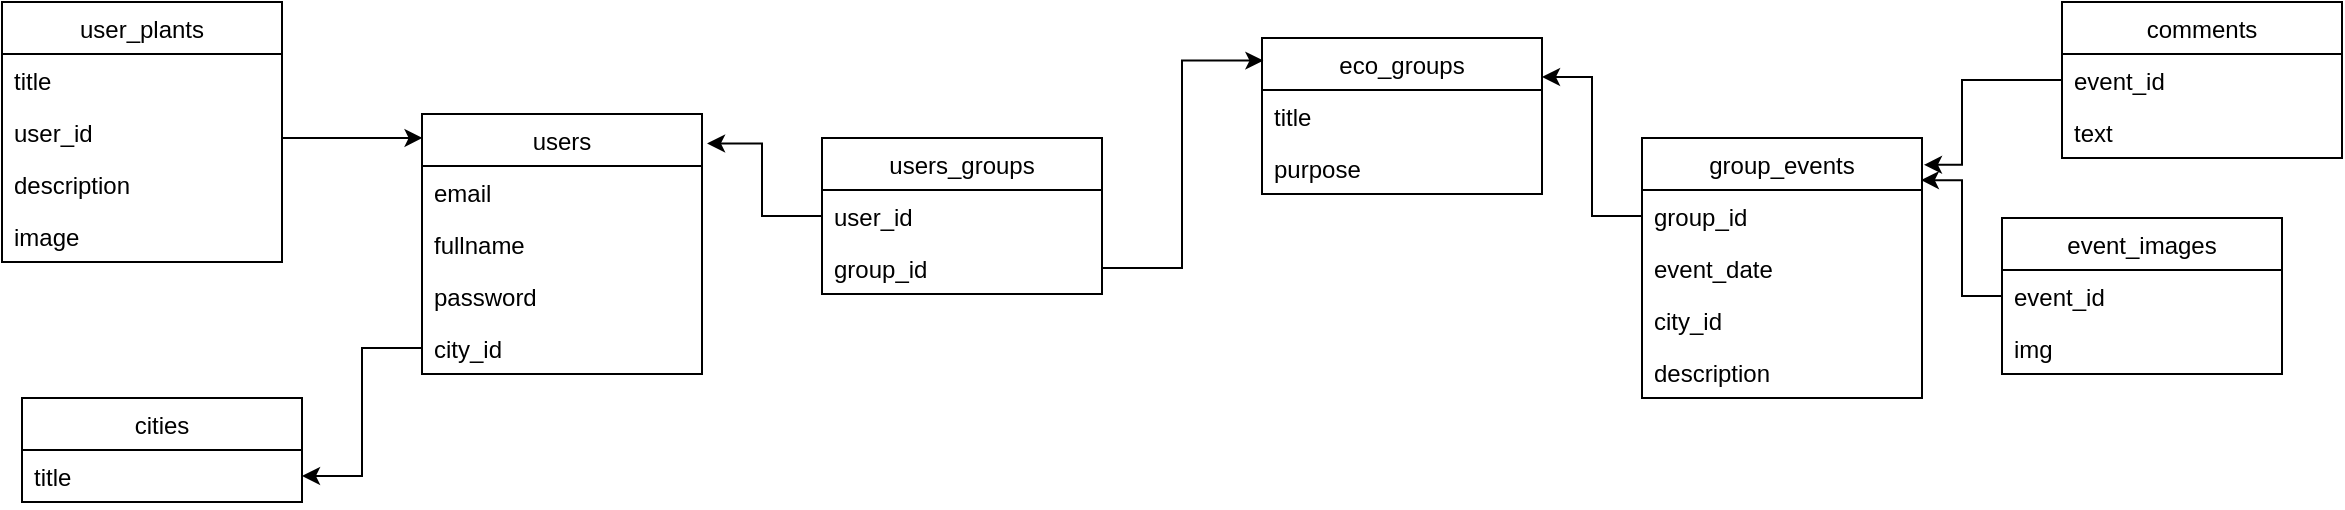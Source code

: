 <mxfile version="15.8.2" type="device"><diagram id="C5RBs43oDa-KdzZeNtuy" name="Page-1"><mxGraphModel dx="2190" dy="833" grid="1" gridSize="10" guides="1" tooltips="1" connect="1" arrows="1" fold="1" page="1" pageScale="1" pageWidth="827" pageHeight="1169" math="0" shadow="0"><root><mxCell id="WIyWlLk6GJQsqaUBKTNV-0"/><mxCell id="WIyWlLk6GJQsqaUBKTNV-1" parent="WIyWlLk6GJQsqaUBKTNV-0"/><mxCell id="K6dy8_3vQrtfAJ67xVhK-0" value="users" style="swimlane;fontStyle=0;childLayout=stackLayout;horizontal=1;startSize=26;fillColor=none;horizontalStack=0;resizeParent=1;resizeParentMax=0;resizeLast=0;collapsible=1;marginBottom=0;" vertex="1" parent="WIyWlLk6GJQsqaUBKTNV-1"><mxGeometry x="60" y="328" width="140" height="130" as="geometry"/></mxCell><mxCell id="K6dy8_3vQrtfAJ67xVhK-1" value="email" style="text;strokeColor=none;fillColor=none;align=left;verticalAlign=top;spacingLeft=4;spacingRight=4;overflow=hidden;rotatable=0;points=[[0,0.5],[1,0.5]];portConstraint=eastwest;" vertex="1" parent="K6dy8_3vQrtfAJ67xVhK-0"><mxGeometry y="26" width="140" height="26" as="geometry"/></mxCell><mxCell id="K6dy8_3vQrtfAJ67xVhK-2" value="fullname" style="text;strokeColor=none;fillColor=none;align=left;verticalAlign=top;spacingLeft=4;spacingRight=4;overflow=hidden;rotatable=0;points=[[0,0.5],[1,0.5]];portConstraint=eastwest;" vertex="1" parent="K6dy8_3vQrtfAJ67xVhK-0"><mxGeometry y="52" width="140" height="26" as="geometry"/></mxCell><mxCell id="K6dy8_3vQrtfAJ67xVhK-42" value="password" style="text;strokeColor=none;fillColor=none;align=left;verticalAlign=top;spacingLeft=4;spacingRight=4;overflow=hidden;rotatable=0;points=[[0,0.5],[1,0.5]];portConstraint=eastwest;" vertex="1" parent="K6dy8_3vQrtfAJ67xVhK-0"><mxGeometry y="78" width="140" height="26" as="geometry"/></mxCell><mxCell id="K6dy8_3vQrtfAJ67xVhK-4" value="city_id" style="text;strokeColor=none;fillColor=none;align=left;verticalAlign=top;spacingLeft=4;spacingRight=4;overflow=hidden;rotatable=0;points=[[0,0.5],[1,0.5]];portConstraint=eastwest;" vertex="1" parent="K6dy8_3vQrtfAJ67xVhK-0"><mxGeometry y="104" width="140" height="26" as="geometry"/></mxCell><mxCell id="K6dy8_3vQrtfAJ67xVhK-6" value="cities" style="swimlane;fontStyle=0;childLayout=stackLayout;horizontal=1;startSize=26;fillColor=none;horizontalStack=0;resizeParent=1;resizeParentMax=0;resizeLast=0;collapsible=1;marginBottom=0;" vertex="1" parent="WIyWlLk6GJQsqaUBKTNV-1"><mxGeometry x="-140" y="470" width="140" height="52" as="geometry"/></mxCell><mxCell id="K6dy8_3vQrtfAJ67xVhK-7" value="title" style="text;strokeColor=none;fillColor=none;align=left;verticalAlign=top;spacingLeft=4;spacingRight=4;overflow=hidden;rotatable=0;points=[[0,0.5],[1,0.5]];portConstraint=eastwest;" vertex="1" parent="K6dy8_3vQrtfAJ67xVhK-6"><mxGeometry y="26" width="140" height="26" as="geometry"/></mxCell><mxCell id="K6dy8_3vQrtfAJ67xVhK-10" value="user_plants" style="swimlane;fontStyle=0;childLayout=stackLayout;horizontal=1;startSize=26;fillColor=none;horizontalStack=0;resizeParent=1;resizeParentMax=0;resizeLast=0;collapsible=1;marginBottom=0;" vertex="1" parent="WIyWlLk6GJQsqaUBKTNV-1"><mxGeometry x="-150" y="272" width="140" height="130" as="geometry"/></mxCell><mxCell id="K6dy8_3vQrtfAJ67xVhK-11" value="title" style="text;strokeColor=none;fillColor=none;align=left;verticalAlign=top;spacingLeft=4;spacingRight=4;overflow=hidden;rotatable=0;points=[[0,0.5],[1,0.5]];portConstraint=eastwest;" vertex="1" parent="K6dy8_3vQrtfAJ67xVhK-10"><mxGeometry y="26" width="140" height="26" as="geometry"/></mxCell><mxCell id="K6dy8_3vQrtfAJ67xVhK-12" value="user_id" style="text;strokeColor=none;fillColor=none;align=left;verticalAlign=top;spacingLeft=4;spacingRight=4;overflow=hidden;rotatable=0;points=[[0,0.5],[1,0.5]];portConstraint=eastwest;" vertex="1" parent="K6dy8_3vQrtfAJ67xVhK-10"><mxGeometry y="52" width="140" height="26" as="geometry"/></mxCell><mxCell id="K6dy8_3vQrtfAJ67xVhK-13" value="description" style="text;strokeColor=none;fillColor=none;align=left;verticalAlign=top;spacingLeft=4;spacingRight=4;overflow=hidden;rotatable=0;points=[[0,0.5],[1,0.5]];portConstraint=eastwest;" vertex="1" parent="K6dy8_3vQrtfAJ67xVhK-10"><mxGeometry y="78" width="140" height="26" as="geometry"/></mxCell><mxCell id="K6dy8_3vQrtfAJ67xVhK-26" value="image" style="text;strokeColor=none;fillColor=none;align=left;verticalAlign=top;spacingLeft=4;spacingRight=4;overflow=hidden;rotatable=0;points=[[0,0.5],[1,0.5]];portConstraint=eastwest;" vertex="1" parent="K6dy8_3vQrtfAJ67xVhK-10"><mxGeometry y="104" width="140" height="26" as="geometry"/></mxCell><mxCell id="K6dy8_3vQrtfAJ67xVhK-14" value="eco_groups" style="swimlane;fontStyle=0;childLayout=stackLayout;horizontal=1;startSize=26;fillColor=none;horizontalStack=0;resizeParent=1;resizeParentMax=0;resizeLast=0;collapsible=1;marginBottom=0;" vertex="1" parent="WIyWlLk6GJQsqaUBKTNV-1"><mxGeometry x="480" y="290" width="140" height="78" as="geometry"/></mxCell><mxCell id="K6dy8_3vQrtfAJ67xVhK-15" value="title" style="text;strokeColor=none;fillColor=none;align=left;verticalAlign=top;spacingLeft=4;spacingRight=4;overflow=hidden;rotatable=0;points=[[0,0.5],[1,0.5]];portConstraint=eastwest;" vertex="1" parent="K6dy8_3vQrtfAJ67xVhK-14"><mxGeometry y="26" width="140" height="26" as="geometry"/></mxCell><mxCell id="K6dy8_3vQrtfAJ67xVhK-16" value="purpose" style="text;strokeColor=none;fillColor=none;align=left;verticalAlign=top;spacingLeft=4;spacingRight=4;overflow=hidden;rotatable=0;points=[[0,0.5],[1,0.5]];portConstraint=eastwest;" vertex="1" parent="K6dy8_3vQrtfAJ67xVhK-14"><mxGeometry y="52" width="140" height="26" as="geometry"/></mxCell><mxCell id="K6dy8_3vQrtfAJ67xVhK-18" value="users_groups" style="swimlane;fontStyle=0;childLayout=stackLayout;horizontal=1;startSize=26;fillColor=none;horizontalStack=0;resizeParent=1;resizeParentMax=0;resizeLast=0;collapsible=1;marginBottom=0;" vertex="1" parent="WIyWlLk6GJQsqaUBKTNV-1"><mxGeometry x="260" y="340" width="140" height="78" as="geometry"/></mxCell><mxCell id="K6dy8_3vQrtfAJ67xVhK-19" value="user_id" style="text;strokeColor=none;fillColor=none;align=left;verticalAlign=top;spacingLeft=4;spacingRight=4;overflow=hidden;rotatable=0;points=[[0,0.5],[1,0.5]];portConstraint=eastwest;" vertex="1" parent="K6dy8_3vQrtfAJ67xVhK-18"><mxGeometry y="26" width="140" height="26" as="geometry"/></mxCell><mxCell id="K6dy8_3vQrtfAJ67xVhK-20" value="group_id" style="text;strokeColor=none;fillColor=none;align=left;verticalAlign=top;spacingLeft=4;spacingRight=4;overflow=hidden;rotatable=0;points=[[0,0.5],[1,0.5]];portConstraint=eastwest;" vertex="1" parent="K6dy8_3vQrtfAJ67xVhK-18"><mxGeometry y="52" width="140" height="26" as="geometry"/></mxCell><mxCell id="K6dy8_3vQrtfAJ67xVhK-36" value="group_events" style="swimlane;fontStyle=0;childLayout=stackLayout;horizontal=1;startSize=26;fillColor=none;horizontalStack=0;resizeParent=1;resizeParentMax=0;resizeLast=0;collapsible=1;marginBottom=0;" vertex="1" parent="WIyWlLk6GJQsqaUBKTNV-1"><mxGeometry x="670" y="340" width="140" height="130" as="geometry"/></mxCell><mxCell id="K6dy8_3vQrtfAJ67xVhK-37" value="group_id" style="text;strokeColor=none;fillColor=none;align=left;verticalAlign=top;spacingLeft=4;spacingRight=4;overflow=hidden;rotatable=0;points=[[0,0.5],[1,0.5]];portConstraint=eastwest;" vertex="1" parent="K6dy8_3vQrtfAJ67xVhK-36"><mxGeometry y="26" width="140" height="26" as="geometry"/></mxCell><mxCell id="K6dy8_3vQrtfAJ67xVhK-38" value="event_date" style="text;strokeColor=none;fillColor=none;align=left;verticalAlign=top;spacingLeft=4;spacingRight=4;overflow=hidden;rotatable=0;points=[[0,0.5],[1,0.5]];portConstraint=eastwest;" vertex="1" parent="K6dy8_3vQrtfAJ67xVhK-36"><mxGeometry y="52" width="140" height="26" as="geometry"/></mxCell><mxCell id="K6dy8_3vQrtfAJ67xVhK-39" value="city_id" style="text;strokeColor=none;fillColor=none;align=left;verticalAlign=top;spacingLeft=4;spacingRight=4;overflow=hidden;rotatable=0;points=[[0,0.5],[1,0.5]];portConstraint=eastwest;" vertex="1" parent="K6dy8_3vQrtfAJ67xVhK-36"><mxGeometry y="78" width="140" height="26" as="geometry"/></mxCell><mxCell id="K6dy8_3vQrtfAJ67xVhK-40" value="description" style="text;strokeColor=none;fillColor=none;align=left;verticalAlign=top;spacingLeft=4;spacingRight=4;overflow=hidden;rotatable=0;points=[[0,0.5],[1,0.5]];portConstraint=eastwest;" vertex="1" parent="K6dy8_3vQrtfAJ67xVhK-36"><mxGeometry y="104" width="140" height="26" as="geometry"/></mxCell><mxCell id="K6dy8_3vQrtfAJ67xVhK-47" value="comments" style="swimlane;fontStyle=0;childLayout=stackLayout;horizontal=1;startSize=26;fillColor=none;horizontalStack=0;resizeParent=1;resizeParentMax=0;resizeLast=0;collapsible=1;marginBottom=0;" vertex="1" parent="WIyWlLk6GJQsqaUBKTNV-1"><mxGeometry x="880" y="272" width="140" height="78" as="geometry"/></mxCell><mxCell id="K6dy8_3vQrtfAJ67xVhK-48" value="event_id" style="text;strokeColor=none;fillColor=none;align=left;verticalAlign=top;spacingLeft=4;spacingRight=4;overflow=hidden;rotatable=0;points=[[0,0.5],[1,0.5]];portConstraint=eastwest;" vertex="1" parent="K6dy8_3vQrtfAJ67xVhK-47"><mxGeometry y="26" width="140" height="26" as="geometry"/></mxCell><mxCell id="K6dy8_3vQrtfAJ67xVhK-49" value="text" style="text;strokeColor=none;fillColor=none;align=left;verticalAlign=top;spacingLeft=4;spacingRight=4;overflow=hidden;rotatable=0;points=[[0,0.5],[1,0.5]];portConstraint=eastwest;" vertex="1" parent="K6dy8_3vQrtfAJ67xVhK-47"><mxGeometry y="52" width="140" height="26" as="geometry"/></mxCell><mxCell id="K6dy8_3vQrtfAJ67xVhK-56" style="edgeStyle=orthogonalEdgeStyle;rounded=0;orthogonalLoop=1;jettySize=auto;html=1;exitX=0;exitY=0.5;exitDx=0;exitDy=0;entryX=0.996;entryY=0.162;entryDx=0;entryDy=0;entryPerimeter=0;" edge="1" parent="WIyWlLk6GJQsqaUBKTNV-1" source="K6dy8_3vQrtfAJ67xVhK-53" target="K6dy8_3vQrtfAJ67xVhK-36"><mxGeometry relative="1" as="geometry"/></mxCell><mxCell id="K6dy8_3vQrtfAJ67xVhK-52" value="event_images" style="swimlane;fontStyle=0;childLayout=stackLayout;horizontal=1;startSize=26;fillColor=none;horizontalStack=0;resizeParent=1;resizeParentMax=0;resizeLast=0;collapsible=1;marginBottom=0;" vertex="1" parent="WIyWlLk6GJQsqaUBKTNV-1"><mxGeometry x="850" y="380" width="140" height="78" as="geometry"/></mxCell><mxCell id="K6dy8_3vQrtfAJ67xVhK-53" value="event_id" style="text;strokeColor=none;fillColor=none;align=left;verticalAlign=top;spacingLeft=4;spacingRight=4;overflow=hidden;rotatable=0;points=[[0,0.5],[1,0.5]];portConstraint=eastwest;" vertex="1" parent="K6dy8_3vQrtfAJ67xVhK-52"><mxGeometry y="26" width="140" height="26" as="geometry"/></mxCell><mxCell id="K6dy8_3vQrtfAJ67xVhK-54" value="img" style="text;strokeColor=none;fillColor=none;align=left;verticalAlign=top;spacingLeft=4;spacingRight=4;overflow=hidden;rotatable=0;points=[[0,0.5],[1,0.5]];portConstraint=eastwest;" vertex="1" parent="K6dy8_3vQrtfAJ67xVhK-52"><mxGeometry y="52" width="140" height="26" as="geometry"/></mxCell><mxCell id="K6dy8_3vQrtfAJ67xVhK-58" style="edgeStyle=orthogonalEdgeStyle;rounded=0;orthogonalLoop=1;jettySize=auto;html=1;exitX=0;exitY=0.5;exitDx=0;exitDy=0;entryX=1;entryY=0.25;entryDx=0;entryDy=0;" edge="1" parent="WIyWlLk6GJQsqaUBKTNV-1" source="K6dy8_3vQrtfAJ67xVhK-37" target="K6dy8_3vQrtfAJ67xVhK-14"><mxGeometry relative="1" as="geometry"/></mxCell><mxCell id="K6dy8_3vQrtfAJ67xVhK-59" style="edgeStyle=orthogonalEdgeStyle;rounded=0;orthogonalLoop=1;jettySize=auto;html=1;exitX=1;exitY=0.5;exitDx=0;exitDy=0;entryX=0.005;entryY=0.145;entryDx=0;entryDy=0;entryPerimeter=0;" edge="1" parent="WIyWlLk6GJQsqaUBKTNV-1" source="K6dy8_3vQrtfAJ67xVhK-20" target="K6dy8_3vQrtfAJ67xVhK-14"><mxGeometry relative="1" as="geometry"/></mxCell><mxCell id="K6dy8_3vQrtfAJ67xVhK-60" style="edgeStyle=orthogonalEdgeStyle;rounded=0;orthogonalLoop=1;jettySize=auto;html=1;exitX=0;exitY=0.5;exitDx=0;exitDy=0;entryX=1.007;entryY=0.103;entryDx=0;entryDy=0;entryPerimeter=0;" edge="1" parent="WIyWlLk6GJQsqaUBKTNV-1" source="K6dy8_3vQrtfAJ67xVhK-48" target="K6dy8_3vQrtfAJ67xVhK-36"><mxGeometry relative="1" as="geometry"><Array as="points"><mxPoint x="830" y="311"/><mxPoint x="830" y="353"/></Array></mxGeometry></mxCell><mxCell id="K6dy8_3vQrtfAJ67xVhK-61" style="edgeStyle=orthogonalEdgeStyle;rounded=0;orthogonalLoop=1;jettySize=auto;html=1;exitX=0;exitY=0.5;exitDx=0;exitDy=0;entryX=1.018;entryY=0.113;entryDx=0;entryDy=0;entryPerimeter=0;" edge="1" parent="WIyWlLk6GJQsqaUBKTNV-1" source="K6dy8_3vQrtfAJ67xVhK-19" target="K6dy8_3vQrtfAJ67xVhK-0"><mxGeometry relative="1" as="geometry"/></mxCell><mxCell id="K6dy8_3vQrtfAJ67xVhK-62" style="edgeStyle=orthogonalEdgeStyle;rounded=0;orthogonalLoop=1;jettySize=auto;html=1;entryX=0.002;entryY=0.092;entryDx=0;entryDy=0;entryPerimeter=0;exitX=1;exitY=0.5;exitDx=0;exitDy=0;" edge="1" parent="WIyWlLk6GJQsqaUBKTNV-1" source="K6dy8_3vQrtfAJ67xVhK-12" target="K6dy8_3vQrtfAJ67xVhK-0"><mxGeometry relative="1" as="geometry"><mxPoint y="227" as="sourcePoint"/><Array as="points"><mxPoint x="-10" y="340"/></Array></mxGeometry></mxCell><mxCell id="K6dy8_3vQrtfAJ67xVhK-63" style="edgeStyle=orthogonalEdgeStyle;rounded=0;orthogonalLoop=1;jettySize=auto;html=1;exitX=0;exitY=0.5;exitDx=0;exitDy=0;entryX=1;entryY=0.5;entryDx=0;entryDy=0;" edge="1" parent="WIyWlLk6GJQsqaUBKTNV-1" source="K6dy8_3vQrtfAJ67xVhK-4" target="K6dy8_3vQrtfAJ67xVhK-7"><mxGeometry relative="1" as="geometry"/></mxCell></root></mxGraphModel></diagram></mxfile>
